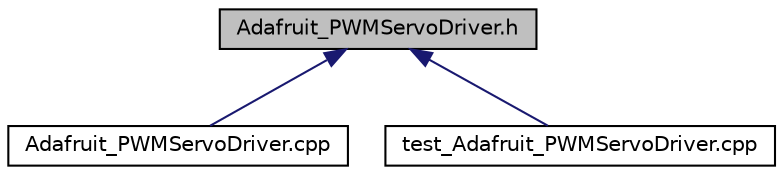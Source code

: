 digraph "Adafruit_PWMServoDriver.h"
{
 // INTERACTIVE_SVG=YES
  edge [fontname="Helvetica",fontsize="10",labelfontname="Helvetica",labelfontsize="10"];
  node [fontname="Helvetica",fontsize="10",shape=record];
  Node1 [label="Adafruit_PWMServoDriver.h",height=0.2,width=0.4,color="black", fillcolor="grey75", style="filled" fontcolor="black"];
  Node1 -> Node2 [dir="back",color="midnightblue",fontsize="10",style="solid",fontname="Helvetica"];
  Node2 [label="Adafruit_PWMServoDriver.cpp",height=0.2,width=0.4,color="black", fillcolor="white", style="filled",URL="$_adafruit___p_w_m_servo_driver_8cpp.html"];
  Node1 -> Node3 [dir="back",color="midnightblue",fontsize="10",style="solid",fontname="Helvetica"];
  Node3 [label="test_Adafruit_PWMServoDriver.cpp",height=0.2,width=0.4,color="black", fillcolor="white", style="filled",URL="$test___adafruit___p_w_m_servo_driver_8cpp.html"];
}
